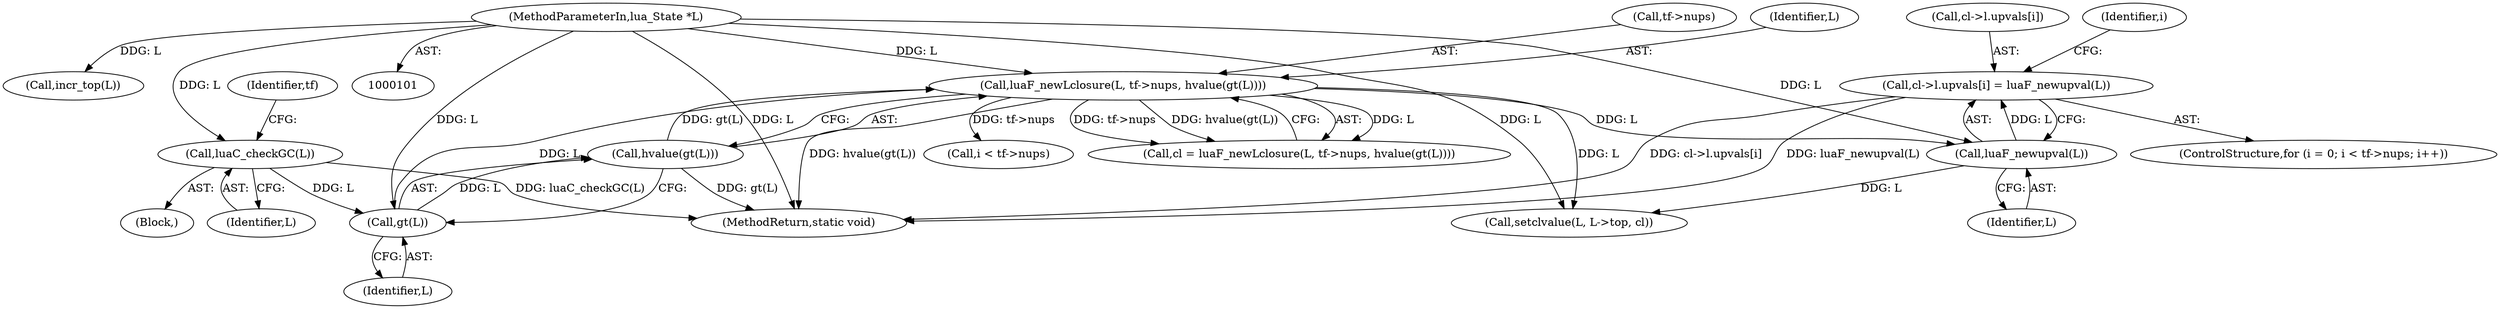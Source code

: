digraph "0_redis_fdf9d455098f54f7666c702ae464e6ea21e25411@array" {
"1000163" [label="(Call,cl->l.upvals[i] = luaF_newupval(L))"];
"1000171" [label="(Call,luaF_newupval(L))"];
"1000137" [label="(Call,luaF_newLclosure(L, tf->nups, hvalue(gt(L))))"];
"1000143" [label="(Call,gt(L))"];
"1000115" [label="(Call,luaC_checkGC(L))"];
"1000102" [label="(MethodParameterIn,lua_State *L)"];
"1000142" [label="(Call,hvalue(gt(L)))"];
"1000137" [label="(Call,luaF_newLclosure(L, tf->nups, hvalue(gt(L))))"];
"1000143" [label="(Call,gt(L))"];
"1000179" [label="(Call,incr_top(L))"];
"1000172" [label="(Identifier,L)"];
"1000104" [label="(Block,)"];
"1000116" [label="(Identifier,L)"];
"1000144" [label="(Identifier,L)"];
"1000181" [label="(MethodReturn,static void)"];
"1000115" [label="(Call,luaC_checkGC(L))"];
"1000142" [label="(Call,hvalue(gt(L)))"];
"1000164" [label="(Call,cl->l.upvals[i])"];
"1000163" [label="(Call,cl->l.upvals[i] = luaF_newupval(L))"];
"1000152" [label="(ControlStructure,for (i = 0; i < tf->nups; i++))"];
"1000156" [label="(Call,i < tf->nups)"];
"1000173" [label="(Call,setclvalue(L, L->top, cl))"];
"1000118" [label="(Identifier,tf)"];
"1000135" [label="(Call,cl = luaF_newLclosure(L, tf->nups, hvalue(gt(L))))"];
"1000139" [label="(Call,tf->nups)"];
"1000171" [label="(Call,luaF_newupval(L))"];
"1000162" [label="(Identifier,i)"];
"1000138" [label="(Identifier,L)"];
"1000102" [label="(MethodParameterIn,lua_State *L)"];
"1000163" -> "1000152"  [label="AST: "];
"1000163" -> "1000171"  [label="CFG: "];
"1000164" -> "1000163"  [label="AST: "];
"1000171" -> "1000163"  [label="AST: "];
"1000162" -> "1000163"  [label="CFG: "];
"1000163" -> "1000181"  [label="DDG: cl->l.upvals[i]"];
"1000163" -> "1000181"  [label="DDG: luaF_newupval(L)"];
"1000171" -> "1000163"  [label="DDG: L"];
"1000171" -> "1000172"  [label="CFG: "];
"1000172" -> "1000171"  [label="AST: "];
"1000137" -> "1000171"  [label="DDG: L"];
"1000102" -> "1000171"  [label="DDG: L"];
"1000171" -> "1000173"  [label="DDG: L"];
"1000137" -> "1000135"  [label="AST: "];
"1000137" -> "1000142"  [label="CFG: "];
"1000138" -> "1000137"  [label="AST: "];
"1000139" -> "1000137"  [label="AST: "];
"1000142" -> "1000137"  [label="AST: "];
"1000135" -> "1000137"  [label="CFG: "];
"1000137" -> "1000181"  [label="DDG: hvalue(gt(L))"];
"1000137" -> "1000135"  [label="DDG: L"];
"1000137" -> "1000135"  [label="DDG: tf->nups"];
"1000137" -> "1000135"  [label="DDG: hvalue(gt(L))"];
"1000143" -> "1000137"  [label="DDG: L"];
"1000102" -> "1000137"  [label="DDG: L"];
"1000142" -> "1000137"  [label="DDG: gt(L)"];
"1000137" -> "1000156"  [label="DDG: tf->nups"];
"1000137" -> "1000173"  [label="DDG: L"];
"1000143" -> "1000142"  [label="AST: "];
"1000143" -> "1000144"  [label="CFG: "];
"1000144" -> "1000143"  [label="AST: "];
"1000142" -> "1000143"  [label="CFG: "];
"1000143" -> "1000142"  [label="DDG: L"];
"1000115" -> "1000143"  [label="DDG: L"];
"1000102" -> "1000143"  [label="DDG: L"];
"1000115" -> "1000104"  [label="AST: "];
"1000115" -> "1000116"  [label="CFG: "];
"1000116" -> "1000115"  [label="AST: "];
"1000118" -> "1000115"  [label="CFG: "];
"1000115" -> "1000181"  [label="DDG: luaC_checkGC(L)"];
"1000102" -> "1000115"  [label="DDG: L"];
"1000102" -> "1000101"  [label="AST: "];
"1000102" -> "1000181"  [label="DDG: L"];
"1000102" -> "1000173"  [label="DDG: L"];
"1000102" -> "1000179"  [label="DDG: L"];
"1000142" -> "1000181"  [label="DDG: gt(L)"];
}
